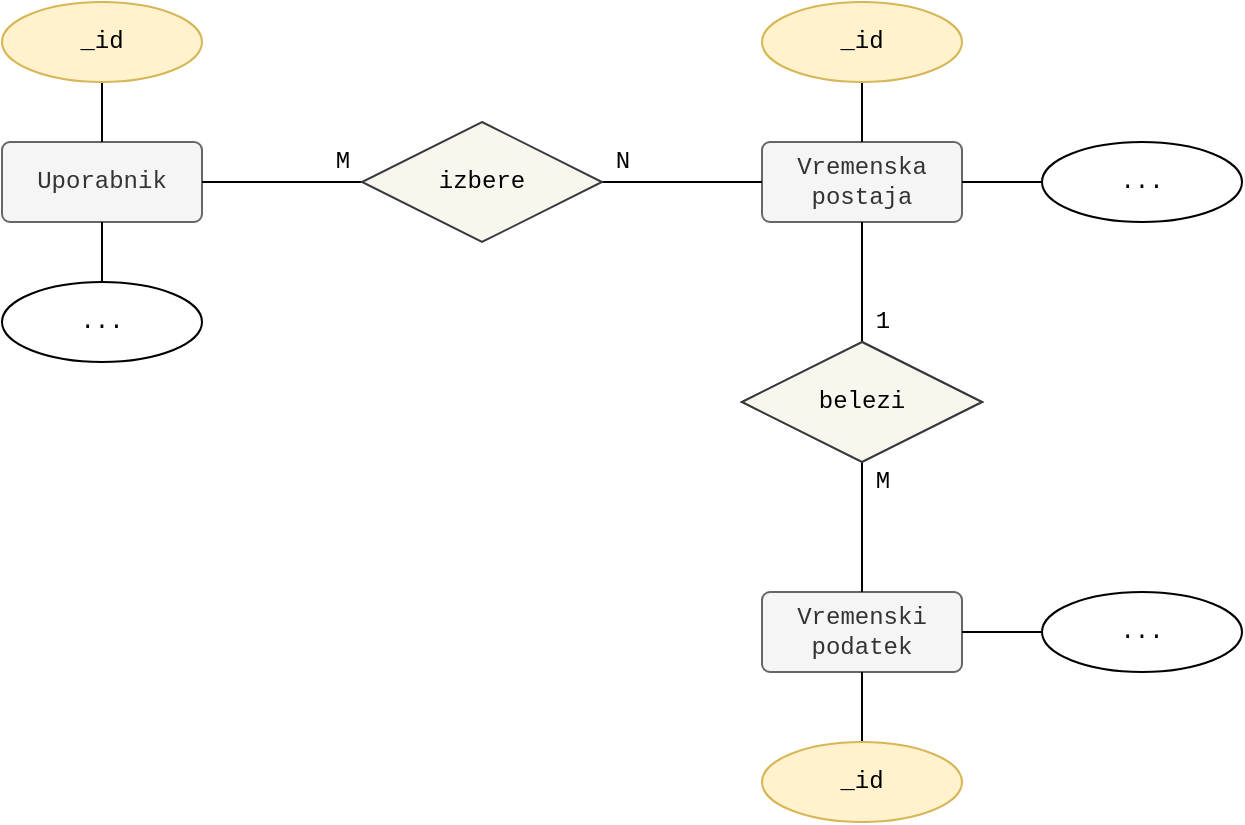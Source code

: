 <mxfile version="14.6.13" type="device" pages="2"><diagram id="iq0-9TJof5zw0n7dMKhZ" name="er"><mxGraphModel dx="1422" dy="822" grid="1" gridSize="10" guides="1" tooltips="1" connect="1" arrows="1" fold="1" page="1" pageScale="1" pageWidth="827" pageHeight="1169" math="0" shadow="0"><root><mxCell id="oHgVEfBniEPyUW7MsYAo-0"/><mxCell id="oHgVEfBniEPyUW7MsYAo-1" parent="oHgVEfBniEPyUW7MsYAo-0"/><mxCell id="oHgVEfBniEPyUW7MsYAo-2" value="Uporabnik" style="rounded=1;arcSize=10;whiteSpace=wrap;html=1;align=center;fontFamily=Courier New;fillColor=#f5f5f5;strokeColor=#666666;fontColor=#333333;" vertex="1" parent="oHgVEfBniEPyUW7MsYAo-1"><mxGeometry x="80" y="360" width="100" height="40" as="geometry"/></mxCell><mxCell id="oHgVEfBniEPyUW7MsYAo-3" value="Vremenska postaja" style="rounded=1;arcSize=10;whiteSpace=wrap;html=1;align=center;fontFamily=Courier New;fillColor=#f5f5f5;strokeColor=#666666;fontColor=#333333;" vertex="1" parent="oHgVEfBniEPyUW7MsYAo-1"><mxGeometry x="460" y="360" width="100" height="40" as="geometry"/></mxCell><mxCell id="BK9BVx6DIcZw0yO4Ck7_-0" value="Vremenski podatek" style="rounded=1;arcSize=10;whiteSpace=wrap;html=1;align=center;fontFamily=Courier New;fillColor=#f5f5f5;strokeColor=#666666;fontColor=#333333;" vertex="1" parent="oHgVEfBniEPyUW7MsYAo-1"><mxGeometry x="460" y="585" width="100" height="40" as="geometry"/></mxCell><mxCell id="m8xXtGs4RSANdsGXr-X8-1" style="edgeStyle=orthogonalEdgeStyle;rounded=0;orthogonalLoop=1;jettySize=auto;html=1;exitX=0;exitY=0.5;exitDx=0;exitDy=0;entryX=1;entryY=0.5;entryDx=0;entryDy=0;fontFamily=Courier New;startArrow=none;startFill=0;endArrow=none;endFill=0;" edge="1" parent="oHgVEfBniEPyUW7MsYAo-1" source="m8xXtGs4RSANdsGXr-X8-0" target="oHgVEfBniEPyUW7MsYAo-2"><mxGeometry relative="1" as="geometry"/></mxCell><mxCell id="m8xXtGs4RSANdsGXr-X8-2" style="edgeStyle=orthogonalEdgeStyle;rounded=0;orthogonalLoop=1;jettySize=auto;html=1;exitX=1;exitY=0.5;exitDx=0;exitDy=0;entryX=0;entryY=0.5;entryDx=0;entryDy=0;fontFamily=Courier New;startArrow=none;startFill=0;endArrow=none;endFill=0;" edge="1" parent="oHgVEfBniEPyUW7MsYAo-1" source="m8xXtGs4RSANdsGXr-X8-0" target="oHgVEfBniEPyUW7MsYAo-3"><mxGeometry relative="1" as="geometry"/></mxCell><mxCell id="m8xXtGs4RSANdsGXr-X8-0" value="izbere" style="shape=rhombus;perimeter=rhombusPerimeter;whiteSpace=wrap;html=1;align=center;fontFamily=Courier New;fillColor=#f9f7ed;strokeColor=#36393d;" vertex="1" parent="oHgVEfBniEPyUW7MsYAo-1"><mxGeometry x="260" y="350" width="120" height="60" as="geometry"/></mxCell><mxCell id="m8xXtGs4RSANdsGXr-X8-5" style="edgeStyle=orthogonalEdgeStyle;rounded=0;orthogonalLoop=1;jettySize=auto;html=1;exitX=0.5;exitY=0;exitDx=0;exitDy=0;fontFamily=Courier New;startArrow=none;startFill=0;endArrow=none;endFill=0;" edge="1" parent="oHgVEfBniEPyUW7MsYAo-1" source="m8xXtGs4RSANdsGXr-X8-3" target="oHgVEfBniEPyUW7MsYAo-3"><mxGeometry relative="1" as="geometry"/></mxCell><mxCell id="m8xXtGs4RSANdsGXr-X8-7" style="edgeStyle=orthogonalEdgeStyle;rounded=0;orthogonalLoop=1;jettySize=auto;html=1;exitX=0.5;exitY=1;exitDx=0;exitDy=0;entryX=0.5;entryY=0;entryDx=0;entryDy=0;fontFamily=Courier New;startArrow=none;startFill=0;endArrow=none;endFill=0;" edge="1" parent="oHgVEfBniEPyUW7MsYAo-1" source="m8xXtGs4RSANdsGXr-X8-3" target="BK9BVx6DIcZw0yO4Ck7_-0"><mxGeometry relative="1" as="geometry"/></mxCell><mxCell id="m8xXtGs4RSANdsGXr-X8-3" value="belezi" style="shape=rhombus;perimeter=rhombusPerimeter;whiteSpace=wrap;html=1;align=center;fontFamily=Courier New;fillColor=#f9f7ed;strokeColor=#36393d;" vertex="1" parent="oHgVEfBniEPyUW7MsYAo-1"><mxGeometry x="450" y="460" width="120" height="60" as="geometry"/></mxCell><mxCell id="m8xXtGs4RSANdsGXr-X8-8" value="M" style="text;html=1;align=center;verticalAlign=middle;resizable=0;points=[];autosize=1;strokeColor=none;fontFamily=Courier New;" vertex="1" parent="oHgVEfBniEPyUW7MsYAo-1"><mxGeometry x="240" y="360" width="20" height="20" as="geometry"/></mxCell><mxCell id="m8xXtGs4RSANdsGXr-X8-9" value="N" style="text;html=1;align=center;verticalAlign=middle;resizable=0;points=[];autosize=1;strokeColor=none;fontFamily=Courier New;" vertex="1" parent="oHgVEfBniEPyUW7MsYAo-1"><mxGeometry x="380" y="360" width="20" height="20" as="geometry"/></mxCell><mxCell id="m8xXtGs4RSANdsGXr-X8-10" value="M" style="text;html=1;align=center;verticalAlign=middle;resizable=0;points=[];autosize=1;strokeColor=none;fontFamily=Courier New;" vertex="1" parent="oHgVEfBniEPyUW7MsYAo-1"><mxGeometry x="510" y="520" width="20" height="20" as="geometry"/></mxCell><mxCell id="m8xXtGs4RSANdsGXr-X8-11" value="1" style="text;html=1;align=center;verticalAlign=middle;resizable=0;points=[];autosize=1;strokeColor=none;fontFamily=Courier New;" vertex="1" parent="oHgVEfBniEPyUW7MsYAo-1"><mxGeometry x="510" y="440" width="20" height="20" as="geometry"/></mxCell><mxCell id="m8xXtGs4RSANdsGXr-X8-18" style="edgeStyle=orthogonalEdgeStyle;rounded=0;orthogonalLoop=1;jettySize=auto;html=1;exitX=0.5;exitY=1;exitDx=0;exitDy=0;entryX=0.5;entryY=0;entryDx=0;entryDy=0;fontFamily=Courier New;startArrow=none;startFill=0;endArrow=none;endFill=0;" edge="1" parent="oHgVEfBniEPyUW7MsYAo-1" source="m8xXtGs4RSANdsGXr-X8-13" target="oHgVEfBniEPyUW7MsYAo-2"><mxGeometry relative="1" as="geometry"/></mxCell><mxCell id="m8xXtGs4RSANdsGXr-X8-13" value="_id" style="ellipse;whiteSpace=wrap;html=1;align=center;fontFamily=Courier New;fillColor=#fff2cc;strokeColor=#d6b656;" vertex="1" parent="oHgVEfBniEPyUW7MsYAo-1"><mxGeometry x="80" y="290" width="100" height="40" as="geometry"/></mxCell><mxCell id="m8xXtGs4RSANdsGXr-X8-17" style="edgeStyle=orthogonalEdgeStyle;rounded=0;orthogonalLoop=1;jettySize=auto;html=1;exitX=0.5;exitY=1;exitDx=0;exitDy=0;entryX=0.5;entryY=0;entryDx=0;entryDy=0;fontFamily=Courier New;startArrow=none;startFill=0;endArrow=none;endFill=0;" edge="1" parent="oHgVEfBniEPyUW7MsYAo-1" source="m8xXtGs4RSANdsGXr-X8-14" target="oHgVEfBniEPyUW7MsYAo-3"><mxGeometry relative="1" as="geometry"/></mxCell><mxCell id="m8xXtGs4RSANdsGXr-X8-14" value="_id" style="ellipse;whiteSpace=wrap;html=1;align=center;fontFamily=Courier New;fillColor=#fff2cc;strokeColor=#d6b656;" vertex="1" parent="oHgVEfBniEPyUW7MsYAo-1"><mxGeometry x="460" y="290" width="100" height="40" as="geometry"/></mxCell><mxCell id="m8xXtGs4RSANdsGXr-X8-16" style="edgeStyle=orthogonalEdgeStyle;rounded=0;orthogonalLoop=1;jettySize=auto;html=1;exitX=0.5;exitY=0;exitDx=0;exitDy=0;entryX=0.5;entryY=1;entryDx=0;entryDy=0;fontFamily=Courier New;startArrow=none;startFill=0;endArrow=none;endFill=0;" edge="1" parent="oHgVEfBniEPyUW7MsYAo-1" source="m8xXtGs4RSANdsGXr-X8-15" target="BK9BVx6DIcZw0yO4Ck7_-0"><mxGeometry relative="1" as="geometry"/></mxCell><mxCell id="m8xXtGs4RSANdsGXr-X8-15" value="_id" style="ellipse;whiteSpace=wrap;html=1;align=center;fontFamily=Courier New;fillColor=#fff2cc;strokeColor=#d6b656;" vertex="1" parent="oHgVEfBniEPyUW7MsYAo-1"><mxGeometry x="460" y="660" width="100" height="40" as="geometry"/></mxCell><mxCell id="m8xXtGs4RSANdsGXr-X8-20" style="edgeStyle=orthogonalEdgeStyle;rounded=0;orthogonalLoop=1;jettySize=auto;html=1;exitX=0.5;exitY=0;exitDx=0;exitDy=0;entryX=0.5;entryY=1;entryDx=0;entryDy=0;fontFamily=Courier New;startArrow=none;startFill=0;endArrow=none;endFill=0;" edge="1" parent="oHgVEfBniEPyUW7MsYAo-1" source="m8xXtGs4RSANdsGXr-X8-19" target="oHgVEfBniEPyUW7MsYAo-2"><mxGeometry relative="1" as="geometry"/></mxCell><mxCell id="m8xXtGs4RSANdsGXr-X8-19" value="..." style="ellipse;whiteSpace=wrap;html=1;align=center;fontFamily=Courier New;" vertex="1" parent="oHgVEfBniEPyUW7MsYAo-1"><mxGeometry x="80" y="430" width="100" height="40" as="geometry"/></mxCell><mxCell id="m8xXtGs4RSANdsGXr-X8-22" style="edgeStyle=orthogonalEdgeStyle;rounded=0;orthogonalLoop=1;jettySize=auto;html=1;exitX=0;exitY=0.5;exitDx=0;exitDy=0;entryX=1;entryY=0.5;entryDx=0;entryDy=0;fontFamily=Courier New;startArrow=none;startFill=0;endArrow=none;endFill=0;" edge="1" parent="oHgVEfBniEPyUW7MsYAo-1" source="m8xXtGs4RSANdsGXr-X8-21" target="BK9BVx6DIcZw0yO4Ck7_-0"><mxGeometry relative="1" as="geometry"/></mxCell><mxCell id="m8xXtGs4RSANdsGXr-X8-21" value="..." style="ellipse;whiteSpace=wrap;html=1;align=center;fontFamily=Courier New;" vertex="1" parent="oHgVEfBniEPyUW7MsYAo-1"><mxGeometry x="600" y="585" width="100" height="40" as="geometry"/></mxCell><mxCell id="m8xXtGs4RSANdsGXr-X8-24" style="edgeStyle=orthogonalEdgeStyle;rounded=0;orthogonalLoop=1;jettySize=auto;html=1;exitX=0;exitY=0.5;exitDx=0;exitDy=0;fontFamily=Courier New;startArrow=none;startFill=0;endArrow=none;endFill=0;" edge="1" parent="oHgVEfBniEPyUW7MsYAo-1" source="m8xXtGs4RSANdsGXr-X8-23" target="oHgVEfBniEPyUW7MsYAo-3"><mxGeometry relative="1" as="geometry"/></mxCell><mxCell id="m8xXtGs4RSANdsGXr-X8-23" value="..." style="ellipse;whiteSpace=wrap;html=1;align=center;fontFamily=Courier New;" vertex="1" parent="oHgVEfBniEPyUW7MsYAo-1"><mxGeometry x="600" y="360" width="100" height="40" as="geometry"/></mxCell><mxCell id="m8xXtGs4RSANdsGXr-X8-27" value="belezi" style="shape=rhombus;perimeter=rhombusPerimeter;whiteSpace=wrap;html=1;align=center;fontFamily=Courier New;fillColor=#f9f7ed;strokeColor=#36393d;" vertex="1" parent="oHgVEfBniEPyUW7MsYAo-1"><mxGeometry x="450" y="460" width="120" height="60" as="geometry"/></mxCell></root></mxGraphModel></diagram><diagram name="log" id="XoIDff3b5jpAgz5XgBO8"><mxGraphModel dx="1185" dy="1854" grid="1" gridSize="10" guides="1" tooltips="1" connect="1" arrows="1" fold="1" page="1" pageScale="1" pageWidth="827" pageHeight="1169" math="0" shadow="0"><root><mxCell id="0"/><mxCell id="1" parent="0"/><mxCell id="lgqur-QMsolkuO3EPIAm-1" value="uporabnik" style="shape=table;startSize=30;container=1;collapsible=1;childLayout=tableLayout;fixedRows=1;rowLines=0;fontStyle=1;align=center;resizeLast=1;fontFamily=Courier New;" vertex="1" parent="1"><mxGeometry x="360" y="240" width="280" height="190" as="geometry"/></mxCell><mxCell id="lgqur-QMsolkuO3EPIAm-2" value="" style="shape=partialRectangle;collapsible=0;dropTarget=0;pointerEvents=0;fillColor=none;top=0;left=0;bottom=1;right=0;points=[[0,0.5],[1,0.5]];portConstraint=eastwest;fontFamily=Courier New;" vertex="1" parent="lgqur-QMsolkuO3EPIAm-1"><mxGeometry y="30" width="280" height="30" as="geometry"/></mxCell><mxCell id="lgqur-QMsolkuO3EPIAm-3" value="PK" style="shape=partialRectangle;connectable=0;fillColor=none;top=0;left=0;bottom=0;right=0;fontStyle=1;overflow=hidden;fontFamily=Courier New;" vertex="1" parent="lgqur-QMsolkuO3EPIAm-2"><mxGeometry width="30" height="30" as="geometry"/></mxCell><mxCell id="lgqur-QMsolkuO3EPIAm-4" value="_id INT" style="shape=partialRectangle;connectable=0;fillColor=none;top=0;left=0;bottom=0;right=0;align=left;spacingLeft=6;fontStyle=1;overflow=hidden;fontFamily=Courier New;" vertex="1" parent="lgqur-QMsolkuO3EPIAm-2"><mxGeometry x="30" width="250" height="30" as="geometry"/></mxCell><mxCell id="lgqur-QMsolkuO3EPIAm-5" value="" style="shape=partialRectangle;collapsible=0;dropTarget=0;pointerEvents=0;fillColor=none;top=0;left=0;bottom=0;right=0;points=[[0,0.5],[1,0.5]];portConstraint=eastwest;fontFamily=Courier New;" vertex="1" parent="lgqur-QMsolkuO3EPIAm-1"><mxGeometry y="60" width="280" height="30" as="geometry"/></mxCell><mxCell id="lgqur-QMsolkuO3EPIAm-6" value="" style="shape=partialRectangle;connectable=0;fillColor=none;top=0;left=0;bottom=0;right=0;editable=1;overflow=hidden;fontFamily=Courier New;" vertex="1" parent="lgqur-QMsolkuO3EPIAm-5"><mxGeometry width="30" height="30" as="geometry"/></mxCell><mxCell id="lgqur-QMsolkuO3EPIAm-7" value="elektronski_naslov VARCHAR(150)" style="shape=partialRectangle;connectable=0;fillColor=none;top=0;left=0;bottom=0;right=0;align=left;spacingLeft=6;overflow=hidden;fontFamily=Courier New;" vertex="1" parent="lgqur-QMsolkuO3EPIAm-5"><mxGeometry x="30" width="250" height="30" as="geometry"/></mxCell><mxCell id="lgqur-QMsolkuO3EPIAm-8" value="" style="shape=partialRectangle;collapsible=0;dropTarget=0;pointerEvents=0;fillColor=none;top=0;left=0;bottom=0;right=0;points=[[0,0.5],[1,0.5]];portConstraint=eastwest;fontFamily=Courier New;" vertex="1" parent="lgqur-QMsolkuO3EPIAm-1"><mxGeometry y="90" width="280" height="30" as="geometry"/></mxCell><mxCell id="lgqur-QMsolkuO3EPIAm-9" value="" style="shape=partialRectangle;connectable=0;fillColor=none;top=0;left=0;bottom=0;right=0;editable=1;overflow=hidden;fontFamily=Courier New;" vertex="1" parent="lgqur-QMsolkuO3EPIAm-8"><mxGeometry width="30" height="30" as="geometry"/></mxCell><mxCell id="lgqur-QMsolkuO3EPIAm-10" value="ime VARCHAR(40)" style="shape=partialRectangle;connectable=0;fillColor=none;top=0;left=0;bottom=0;right=0;align=left;spacingLeft=6;overflow=hidden;fontFamily=Courier New;" vertex="1" parent="lgqur-QMsolkuO3EPIAm-8"><mxGeometry x="30" width="250" height="30" as="geometry"/></mxCell><mxCell id="lgqur-QMsolkuO3EPIAm-11" value="" style="shape=partialRectangle;collapsible=0;dropTarget=0;pointerEvents=0;fillColor=none;top=0;left=0;bottom=0;right=0;points=[[0,0.5],[1,0.5]];portConstraint=eastwest;fontFamily=Courier New;" vertex="1" parent="lgqur-QMsolkuO3EPIAm-1"><mxGeometry y="120" width="280" height="30" as="geometry"/></mxCell><mxCell id="lgqur-QMsolkuO3EPIAm-12" value="" style="shape=partialRectangle;connectable=0;fillColor=none;top=0;left=0;bottom=0;right=0;editable=1;overflow=hidden;fontFamily=Courier New;" vertex="1" parent="lgqur-QMsolkuO3EPIAm-11"><mxGeometry width="30" height="30" as="geometry"/></mxCell><mxCell id="lgqur-QMsolkuO3EPIAm-13" value="priimek VARCHAR(50)" style="shape=partialRectangle;connectable=0;fillColor=none;top=0;left=0;bottom=0;right=0;align=left;spacingLeft=6;overflow=hidden;fontFamily=Courier New;" vertex="1" parent="lgqur-QMsolkuO3EPIAm-11"><mxGeometry x="30" width="250" height="30" as="geometry"/></mxCell><mxCell id="lgqur-QMsolkuO3EPIAm-14" style="shape=partialRectangle;collapsible=0;dropTarget=0;pointerEvents=0;fillColor=none;top=0;left=0;bottom=0;right=0;points=[[0,0.5],[1,0.5]];portConstraint=eastwest;fontFamily=Courier New;" vertex="1" parent="lgqur-QMsolkuO3EPIAm-1"><mxGeometry y="150" width="280" height="30" as="geometry"/></mxCell><mxCell id="lgqur-QMsolkuO3EPIAm-15" style="shape=partialRectangle;connectable=0;fillColor=none;top=0;left=0;bottom=0;right=0;editable=1;overflow=hidden;fontFamily=Courier New;" vertex="1" parent="lgqur-QMsolkuO3EPIAm-14"><mxGeometry width="30" height="30" as="geometry"/></mxCell><mxCell id="lgqur-QMsolkuO3EPIAm-16" value="geslo VARCHAR(150)" style="shape=partialRectangle;connectable=0;fillColor=none;top=0;left=0;bottom=0;right=0;align=left;spacingLeft=6;overflow=hidden;fontFamily=Courier New;" vertex="1" parent="lgqur-QMsolkuO3EPIAm-14"><mxGeometry x="30" width="250" height="30" as="geometry"/></mxCell><mxCell id="lgqur-QMsolkuO3EPIAm-17" value="vremenska_postaja" style="shape=table;startSize=30;container=1;collapsible=1;childLayout=tableLayout;fixedRows=1;rowLines=0;fontStyle=1;align=center;resizeLast=1;fontFamily=Courier New;" vertex="1" parent="1"><mxGeometry x="360" y="-80" width="280" height="130" as="geometry"/></mxCell><mxCell id="lgqur-QMsolkuO3EPIAm-18" value="" style="shape=partialRectangle;collapsible=0;dropTarget=0;pointerEvents=0;fillColor=none;top=0;left=0;bottom=1;right=0;points=[[0,0.5],[1,0.5]];portConstraint=eastwest;fontFamily=Courier New;" vertex="1" parent="lgqur-QMsolkuO3EPIAm-17"><mxGeometry y="30" width="280" height="30" as="geometry"/></mxCell><mxCell id="lgqur-QMsolkuO3EPIAm-19" value="PK" style="shape=partialRectangle;connectable=0;fillColor=none;top=0;left=0;bottom=0;right=0;fontStyle=1;overflow=hidden;fontFamily=Courier New;" vertex="1" parent="lgqur-QMsolkuO3EPIAm-18"><mxGeometry width="30" height="30" as="geometry"/></mxCell><mxCell id="lgqur-QMsolkuO3EPIAm-20" value="_id INT" style="shape=partialRectangle;connectable=0;fillColor=none;top=0;left=0;bottom=0;right=0;align=left;spacingLeft=6;fontStyle=1;overflow=hidden;fontFamily=Courier New;" vertex="1" parent="lgqur-QMsolkuO3EPIAm-18"><mxGeometry x="30" width="250" height="30" as="geometry"/></mxCell><mxCell id="lgqur-QMsolkuO3EPIAm-21" value="" style="shape=partialRectangle;collapsible=0;dropTarget=0;pointerEvents=0;fillColor=none;top=0;left=0;bottom=0;right=0;points=[[0,0.5],[1,0.5]];portConstraint=eastwest;fontFamily=Courier New;" vertex="1" parent="lgqur-QMsolkuO3EPIAm-17"><mxGeometry y="60" width="280" height="30" as="geometry"/></mxCell><mxCell id="lgqur-QMsolkuO3EPIAm-22" value="" style="shape=partialRectangle;connectable=0;fillColor=none;top=0;left=0;bottom=0;right=0;editable=1;overflow=hidden;fontFamily=Courier New;" vertex="1" parent="lgqur-QMsolkuO3EPIAm-21"><mxGeometry width="30" height="30" as="geometry"/></mxCell><mxCell id="lgqur-QMsolkuO3EPIAm-23" value="ime VARCHAR(150)" style="shape=partialRectangle;connectable=0;fillColor=none;top=0;left=0;bottom=0;right=0;align=left;spacingLeft=6;overflow=hidden;fontFamily=Courier New;" vertex="1" parent="lgqur-QMsolkuO3EPIAm-21"><mxGeometry x="30" width="250" height="30" as="geometry"/></mxCell><mxCell id="lgqur-QMsolkuO3EPIAm-24" value="" style="shape=partialRectangle;collapsible=0;dropTarget=0;pointerEvents=0;fillColor=none;top=0;left=0;bottom=0;right=0;points=[[0,0.5],[1,0.5]];portConstraint=eastwest;fontFamily=Courier New;" vertex="1" parent="lgqur-QMsolkuO3EPIAm-17"><mxGeometry y="90" width="280" height="30" as="geometry"/></mxCell><mxCell id="lgqur-QMsolkuO3EPIAm-25" value="" style="shape=partialRectangle;connectable=0;fillColor=none;top=0;left=0;bottom=0;right=0;editable=1;overflow=hidden;fontFamily=Courier New;" vertex="1" parent="lgqur-QMsolkuO3EPIAm-24"><mxGeometry width="30" height="30" as="geometry"/></mxCell><mxCell id="lgqur-QMsolkuO3EPIAm-26" value="url VARCHAR(1000)" style="shape=partialRectangle;connectable=0;fillColor=none;top=0;left=0;bottom=0;right=0;align=left;spacingLeft=6;overflow=hidden;fontFamily=Courier New;" vertex="1" parent="lgqur-QMsolkuO3EPIAm-24"><mxGeometry x="30" width="250" height="30" as="geometry"/></mxCell><mxCell id="lgqur-QMsolkuO3EPIAm-33" value="izbrana_postaja" style="shape=table;startSize=30;container=1;collapsible=1;childLayout=tableLayout;fixedRows=1;rowLines=0;fontStyle=1;align=center;resizeLast=1;fontFamily=Courier New;" vertex="1" parent="1"><mxGeometry x="360" y="80" width="280" height="130" as="geometry"/></mxCell><mxCell id="lgqur-QMsolkuO3EPIAm-34" value="" style="shape=partialRectangle;collapsible=0;dropTarget=0;pointerEvents=0;fillColor=none;top=0;left=0;bottom=1;right=0;points=[[0,0.5],[1,0.5]];portConstraint=eastwest;fontFamily=Courier New;" vertex="1" parent="lgqur-QMsolkuO3EPIAm-33"><mxGeometry y="30" width="280" height="30" as="geometry"/></mxCell><mxCell id="lgqur-QMsolkuO3EPIAm-35" value="PK" style="shape=partialRectangle;connectable=0;fillColor=none;top=0;left=0;bottom=0;right=0;fontStyle=1;overflow=hidden;fontFamily=Courier New;" vertex="1" parent="lgqur-QMsolkuO3EPIAm-34"><mxGeometry width="30" height="30" as="geometry"/></mxCell><mxCell id="lgqur-QMsolkuO3EPIAm-36" value="_id INT" style="shape=partialRectangle;connectable=0;fillColor=none;top=0;left=0;bottom=0;right=0;align=left;spacingLeft=6;fontStyle=1;overflow=hidden;fontFamily=Courier New;" vertex="1" parent="lgqur-QMsolkuO3EPIAm-34"><mxGeometry x="30" width="250" height="30" as="geometry"/></mxCell><mxCell id="lgqur-QMsolkuO3EPIAm-37" value="" style="shape=partialRectangle;collapsible=0;dropTarget=0;pointerEvents=0;fillColor=none;top=0;left=0;bottom=0;right=0;points=[[0,0.5],[1,0.5]];portConstraint=eastwest;fontFamily=Courier New;" vertex="1" parent="lgqur-QMsolkuO3EPIAm-33"><mxGeometry y="60" width="280" height="30" as="geometry"/></mxCell><mxCell id="lgqur-QMsolkuO3EPIAm-38" value="TK" style="shape=partialRectangle;connectable=0;fillColor=none;top=0;left=0;bottom=0;right=0;editable=1;overflow=hidden;fontFamily=Courier New;" vertex="1" parent="lgqur-QMsolkuO3EPIAm-37"><mxGeometry width="30" height="30" as="geometry"/></mxCell><mxCell id="lgqur-QMsolkuO3EPIAm-39" value="id_uporabnik INT" style="shape=partialRectangle;connectable=0;fillColor=none;top=0;left=0;bottom=0;right=0;align=left;spacingLeft=6;overflow=hidden;fontFamily=Courier New;fontStyle=2;" vertex="1" parent="lgqur-QMsolkuO3EPIAm-37"><mxGeometry x="30" width="250" height="30" as="geometry"/></mxCell><mxCell id="lgqur-QMsolkuO3EPIAm-40" value="" style="shape=partialRectangle;collapsible=0;dropTarget=0;pointerEvents=0;fillColor=none;top=0;left=0;bottom=0;right=0;points=[[0,0.5],[1,0.5]];portConstraint=eastwest;fontFamily=Courier New;" vertex="1" parent="lgqur-QMsolkuO3EPIAm-33"><mxGeometry y="90" width="280" height="30" as="geometry"/></mxCell><mxCell id="lgqur-QMsolkuO3EPIAm-41" value="TK" style="shape=partialRectangle;connectable=0;fillColor=none;top=0;left=0;bottom=0;right=0;editable=1;overflow=hidden;fontFamily=Courier New;" vertex="1" parent="lgqur-QMsolkuO3EPIAm-40"><mxGeometry width="30" height="30" as="geometry"/></mxCell><mxCell id="lgqur-QMsolkuO3EPIAm-42" value="id_vremenska_postaja INT" style="shape=partialRectangle;connectable=0;fillColor=none;top=0;left=0;bottom=0;right=0;align=left;spacingLeft=6;overflow=hidden;fontFamily=Courier New;fontStyle=2;" vertex="1" parent="lgqur-QMsolkuO3EPIAm-40"><mxGeometry x="30" width="250" height="30" as="geometry"/></mxCell><mxCell id="lgqur-QMsolkuO3EPIAm-43" value="vremenski_podatek" style="shape=table;startSize=30;container=1;collapsible=1;childLayout=tableLayout;fixedRows=1;rowLines=0;fontStyle=1;align=center;resizeLast=1;fontFamily=Courier New;" vertex="1" parent="1"><mxGeometry x="40" y="-80" width="280" height="370" as="geometry"/></mxCell><mxCell id="lgqur-QMsolkuO3EPIAm-44" value="" style="shape=partialRectangle;collapsible=0;dropTarget=0;pointerEvents=0;fillColor=none;top=0;left=0;bottom=1;right=0;points=[[0,0.5],[1,0.5]];portConstraint=eastwest;fontFamily=Courier New;" vertex="1" parent="lgqur-QMsolkuO3EPIAm-43"><mxGeometry y="30" width="280" height="30" as="geometry"/></mxCell><mxCell id="lgqur-QMsolkuO3EPIAm-45" value="PK" style="shape=partialRectangle;connectable=0;fillColor=none;top=0;left=0;bottom=0;right=0;fontStyle=1;overflow=hidden;fontFamily=Courier New;" vertex="1" parent="lgqur-QMsolkuO3EPIAm-44"><mxGeometry width="30" height="30" as="geometry"/></mxCell><mxCell id="lgqur-QMsolkuO3EPIAm-46" value="_id INT" style="shape=partialRectangle;connectable=0;fillColor=none;top=0;left=0;bottom=0;right=0;align=left;spacingLeft=6;fontStyle=1;overflow=hidden;fontFamily=Courier New;" vertex="1" parent="lgqur-QMsolkuO3EPIAm-44"><mxGeometry x="30" width="250" height="30" as="geometry"/></mxCell><mxCell id="lgqur-QMsolkuO3EPIAm-47" value="" style="shape=partialRectangle;collapsible=0;dropTarget=0;pointerEvents=0;fillColor=none;top=0;left=0;bottom=0;right=0;points=[[0,0.5],[1,0.5]];portConstraint=eastwest;fontFamily=Courier New;" vertex="1" parent="lgqur-QMsolkuO3EPIAm-43"><mxGeometry y="60" width="280" height="30" as="geometry"/></mxCell><mxCell id="lgqur-QMsolkuO3EPIAm-48" value="" style="shape=partialRectangle;connectable=0;fillColor=none;top=0;left=0;bottom=0;right=0;editable=1;overflow=hidden;fontFamily=Courier New;" vertex="1" parent="lgqur-QMsolkuO3EPIAm-47"><mxGeometry width="30" height="30" as="geometry"/></mxCell><mxCell id="lgqur-QMsolkuO3EPIAm-49" value="datum DATE" style="shape=partialRectangle;connectable=0;fillColor=none;top=0;left=0;bottom=0;right=0;align=left;spacingLeft=6;overflow=hidden;fontFamily=Courier New;" vertex="1" parent="lgqur-QMsolkuO3EPIAm-47"><mxGeometry x="30" width="250" height="30" as="geometry"/></mxCell><mxCell id="lgqur-QMsolkuO3EPIAm-50" value="" style="shape=partialRectangle;collapsible=0;dropTarget=0;pointerEvents=0;fillColor=none;top=0;left=0;bottom=0;right=0;points=[[0,0.5],[1,0.5]];portConstraint=eastwest;fontFamily=Courier New;" vertex="1" parent="lgqur-QMsolkuO3EPIAm-43"><mxGeometry y="90" width="280" height="30" as="geometry"/></mxCell><mxCell id="lgqur-QMsolkuO3EPIAm-51" value="" style="shape=partialRectangle;connectable=0;fillColor=none;top=0;left=0;bottom=0;right=0;editable=1;overflow=hidden;fontFamily=Courier New;" vertex="1" parent="lgqur-QMsolkuO3EPIAm-50"><mxGeometry width="30" height="30" as="geometry"/></mxCell><mxCell id="lgqur-QMsolkuO3EPIAm-52" value="cas TIME" style="shape=partialRectangle;connectable=0;fillColor=none;top=0;left=0;bottom=0;right=0;align=left;spacingLeft=6;overflow=hidden;fontFamily=Courier New;" vertex="1" parent="lgqur-QMsolkuO3EPIAm-50"><mxGeometry x="30" width="250" height="30" as="geometry"/></mxCell><mxCell id="lgqur-QMsolkuO3EPIAm-83" style="shape=partialRectangle;collapsible=0;dropTarget=0;pointerEvents=0;fillColor=none;top=0;left=0;bottom=0;right=0;points=[[0,0.5],[1,0.5]];portConstraint=eastwest;fontFamily=Courier New;" vertex="1" parent="lgqur-QMsolkuO3EPIAm-43"><mxGeometry y="120" width="280" height="30" as="geometry"/></mxCell><mxCell id="lgqur-QMsolkuO3EPIAm-84" style="shape=partialRectangle;connectable=0;fillColor=none;top=0;left=0;bottom=0;right=0;editable=1;overflow=hidden;fontFamily=Courier New;" vertex="1" parent="lgqur-QMsolkuO3EPIAm-83"><mxGeometry width="30" height="30" as="geometry"/></mxCell><mxCell id="lgqur-QMsolkuO3EPIAm-85" value="datum_cas_sistem DATETIME" style="shape=partialRectangle;connectable=0;fillColor=none;top=0;left=0;bottom=0;right=0;align=left;spacingLeft=6;overflow=hidden;fontFamily=Courier New;" vertex="1" parent="lgqur-QMsolkuO3EPIAm-83"><mxGeometry x="30" width="250" height="30" as="geometry"/></mxCell><mxCell id="lgqur-QMsolkuO3EPIAm-53" style="shape=partialRectangle;collapsible=0;dropTarget=0;pointerEvents=0;fillColor=none;top=0;left=0;bottom=0;right=0;points=[[0,0.5],[1,0.5]];portConstraint=eastwest;fontFamily=Courier New;" vertex="1" parent="lgqur-QMsolkuO3EPIAm-43"><mxGeometry y="150" width="280" height="30" as="geometry"/></mxCell><mxCell id="lgqur-QMsolkuO3EPIAm-54" style="shape=partialRectangle;connectable=0;fillColor=none;top=0;left=0;bottom=0;right=0;editable=1;overflow=hidden;fontFamily=Courier New;" vertex="1" parent="lgqur-QMsolkuO3EPIAm-53"><mxGeometry width="30" height="30" as="geometry"/></mxCell><mxCell id="lgqur-QMsolkuO3EPIAm-55" value="temperatura FLOAT" style="shape=partialRectangle;connectable=0;fillColor=none;top=0;left=0;bottom=0;right=0;align=left;spacingLeft=6;overflow=hidden;fontFamily=Courier New;" vertex="1" parent="lgqur-QMsolkuO3EPIAm-53"><mxGeometry x="30" width="250" height="30" as="geometry"/></mxCell><mxCell id="lgqur-QMsolkuO3EPIAm-56" style="shape=partialRectangle;collapsible=0;dropTarget=0;pointerEvents=0;fillColor=none;top=0;left=0;bottom=0;right=0;points=[[0,0.5],[1,0.5]];portConstraint=eastwest;fontFamily=Courier New;" vertex="1" parent="lgqur-QMsolkuO3EPIAm-43"><mxGeometry y="180" width="280" height="30" as="geometry"/></mxCell><mxCell id="lgqur-QMsolkuO3EPIAm-57" style="shape=partialRectangle;connectable=0;fillColor=none;top=0;left=0;bottom=0;right=0;editable=1;overflow=hidden;fontFamily=Courier New;" vertex="1" parent="lgqur-QMsolkuO3EPIAm-56"><mxGeometry width="30" height="30" as="geometry"/></mxCell><mxCell id="lgqur-QMsolkuO3EPIAm-58" value="relativna_vlaznost FLOAT" style="shape=partialRectangle;connectable=0;fillColor=none;top=0;left=0;bottom=0;right=0;align=left;spacingLeft=6;overflow=hidden;fontFamily=Courier New;" vertex="1" parent="lgqur-QMsolkuO3EPIAm-56"><mxGeometry x="30" width="250" height="30" as="geometry"/></mxCell><mxCell id="lgqur-QMsolkuO3EPIAm-59" style="shape=partialRectangle;collapsible=0;dropTarget=0;pointerEvents=0;fillColor=none;top=0;left=0;bottom=0;right=0;points=[[0,0.5],[1,0.5]];portConstraint=eastwest;fontFamily=Courier New;" vertex="1" parent="lgqur-QMsolkuO3EPIAm-43"><mxGeometry y="210" width="280" height="30" as="geometry"/></mxCell><mxCell id="lgqur-QMsolkuO3EPIAm-60" style="shape=partialRectangle;connectable=0;fillColor=none;top=0;left=0;bottom=0;right=0;editable=1;overflow=hidden;fontFamily=Courier New;" vertex="1" parent="lgqur-QMsolkuO3EPIAm-59"><mxGeometry width="30" height="30" as="geometry"/></mxCell><mxCell id="lgqur-QMsolkuO3EPIAm-61" value="smer_vetra VARCHAR(2)" style="shape=partialRectangle;connectable=0;fillColor=none;top=0;left=0;bottom=0;right=0;align=left;spacingLeft=6;overflow=hidden;fontFamily=Courier New;" vertex="1" parent="lgqur-QMsolkuO3EPIAm-59"><mxGeometry x="30" width="250" height="30" as="geometry"/></mxCell><mxCell id="lgqur-QMsolkuO3EPIAm-74" style="shape=partialRectangle;collapsible=0;dropTarget=0;pointerEvents=0;fillColor=none;top=0;left=0;bottom=0;right=0;points=[[0,0.5],[1,0.5]];portConstraint=eastwest;fontFamily=Courier New;" vertex="1" parent="lgqur-QMsolkuO3EPIAm-43"><mxGeometry y="240" width="280" height="30" as="geometry"/></mxCell><mxCell id="lgqur-QMsolkuO3EPIAm-75" style="shape=partialRectangle;connectable=0;fillColor=none;top=0;left=0;bottom=0;right=0;editable=1;overflow=hidden;fontFamily=Courier New;" vertex="1" parent="lgqur-QMsolkuO3EPIAm-74"><mxGeometry width="30" height="30" as="geometry"/></mxCell><mxCell id="lgqur-QMsolkuO3EPIAm-76" value="hitrost_vetra FLOAT" style="shape=partialRectangle;connectable=0;fillColor=none;top=0;left=0;bottom=0;right=0;align=left;spacingLeft=6;overflow=hidden;fontFamily=Courier New;" vertex="1" parent="lgqur-QMsolkuO3EPIAm-74"><mxGeometry x="30" width="250" height="30" as="geometry"/></mxCell><mxCell id="lgqur-QMsolkuO3EPIAm-71" style="shape=partialRectangle;collapsible=0;dropTarget=0;pointerEvents=0;fillColor=none;top=0;left=0;bottom=0;right=0;points=[[0,0.5],[1,0.5]];portConstraint=eastwest;fontFamily=Courier New;" vertex="1" parent="lgqur-QMsolkuO3EPIAm-43"><mxGeometry y="270" width="280" height="30" as="geometry"/></mxCell><mxCell id="lgqur-QMsolkuO3EPIAm-72" style="shape=partialRectangle;connectable=0;fillColor=none;top=0;left=0;bottom=0;right=0;editable=1;overflow=hidden;fontFamily=Courier New;" vertex="1" parent="lgqur-QMsolkuO3EPIAm-71"><mxGeometry width="30" height="30" as="geometry"/></mxCell><mxCell id="lgqur-QMsolkuO3EPIAm-73" value="padavine FLOAT" style="shape=partialRectangle;connectable=0;fillColor=none;top=0;left=0;bottom=0;right=0;align=left;spacingLeft=6;overflow=hidden;fontFamily=Courier New;" vertex="1" parent="lgqur-QMsolkuO3EPIAm-71"><mxGeometry x="30" width="250" height="30" as="geometry"/></mxCell><mxCell id="lgqur-QMsolkuO3EPIAm-68" style="shape=partialRectangle;collapsible=0;dropTarget=0;pointerEvents=0;fillColor=none;top=0;left=0;bottom=0;right=0;points=[[0,0.5],[1,0.5]];portConstraint=eastwest;fontFamily=Courier New;" vertex="1" parent="lgqur-QMsolkuO3EPIAm-43"><mxGeometry y="300" width="280" height="30" as="geometry"/></mxCell><mxCell id="lgqur-QMsolkuO3EPIAm-69" style="shape=partialRectangle;connectable=0;fillColor=none;top=0;left=0;bottom=0;right=0;editable=1;overflow=hidden;fontFamily=Courier New;" vertex="1" parent="lgqur-QMsolkuO3EPIAm-68"><mxGeometry width="30" height="30" as="geometry"/></mxCell><mxCell id="lgqur-QMsolkuO3EPIAm-70" value="vsota_padavin FLOAT" style="shape=partialRectangle;connectable=0;fillColor=none;top=0;left=0;bottom=0;right=0;align=left;spacingLeft=6;overflow=hidden;fontFamily=Courier New;" vertex="1" parent="lgqur-QMsolkuO3EPIAm-68"><mxGeometry x="30" width="250" height="30" as="geometry"/></mxCell><mxCell id="lgqur-QMsolkuO3EPIAm-77" style="shape=partialRectangle;collapsible=0;dropTarget=0;pointerEvents=0;fillColor=none;top=0;left=0;bottom=0;right=0;points=[[0,0.5],[1,0.5]];portConstraint=eastwest;fontFamily=Courier New;" vertex="1" parent="lgqur-QMsolkuO3EPIAm-43"><mxGeometry y="330" width="280" height="30" as="geometry"/></mxCell><mxCell id="lgqur-QMsolkuO3EPIAm-78" value="TK" style="shape=partialRectangle;connectable=0;fillColor=none;top=0;left=0;bottom=0;right=0;editable=1;overflow=hidden;fontFamily=Courier New;" vertex="1" parent="lgqur-QMsolkuO3EPIAm-77"><mxGeometry width="30" height="30" as="geometry"/></mxCell><mxCell id="lgqur-QMsolkuO3EPIAm-79" value="id_vremenska_postaja" style="shape=partialRectangle;connectable=0;fillColor=none;top=0;left=0;bottom=0;right=0;align=left;spacingLeft=6;overflow=hidden;fontFamily=Courier New;fontStyle=2;" vertex="1" parent="lgqur-QMsolkuO3EPIAm-77"><mxGeometry x="30" width="250" height="30" as="geometry"/></mxCell><mxCell id="lgqur-QMsolkuO3EPIAm-80" style="edgeStyle=orthogonalEdgeStyle;rounded=0;orthogonalLoop=1;jettySize=auto;html=1;exitX=0;exitY=0.5;exitDx=0;exitDy=0;entryX=1;entryY=0.5;entryDx=0;entryDy=0;fontFamily=Courier New;endArrow=ERmany;endFill=0;startArrow=ERone;startFill=0;" edge="1" parent="1" source="lgqur-QMsolkuO3EPIAm-18" target="lgqur-QMsolkuO3EPIAm-77"><mxGeometry relative="1" as="geometry"/></mxCell><mxCell id="lgqur-QMsolkuO3EPIAm-81" style="edgeStyle=orthogonalEdgeStyle;rounded=0;orthogonalLoop=1;jettySize=auto;html=1;exitX=1;exitY=0.5;exitDx=0;exitDy=0;entryX=1;entryY=0.5;entryDx=0;entryDy=0;fontFamily=Courier New;startArrow=ERone;startFill=0;endArrow=ERmany;endFill=0;" edge="1" parent="1" source="lgqur-QMsolkuO3EPIAm-18" target="lgqur-QMsolkuO3EPIAm-40"><mxGeometry relative="1" as="geometry"/></mxCell><mxCell id="lgqur-QMsolkuO3EPIAm-82" style="edgeStyle=orthogonalEdgeStyle;rounded=0;orthogonalLoop=1;jettySize=auto;html=1;exitX=1;exitY=0.5;exitDx=0;exitDy=0;entryX=1;entryY=0.5;entryDx=0;entryDy=0;fontFamily=Courier New;startArrow=ERone;startFill=0;endArrow=ERmany;endFill=0;" edge="1" parent="1" source="lgqur-QMsolkuO3EPIAm-2" target="lgqur-QMsolkuO3EPIAm-37"><mxGeometry relative="1" as="geometry"><Array as="points"><mxPoint x="670" y="285"/><mxPoint x="670" y="155"/></Array></mxGeometry></mxCell></root></mxGraphModel></diagram></mxfile>